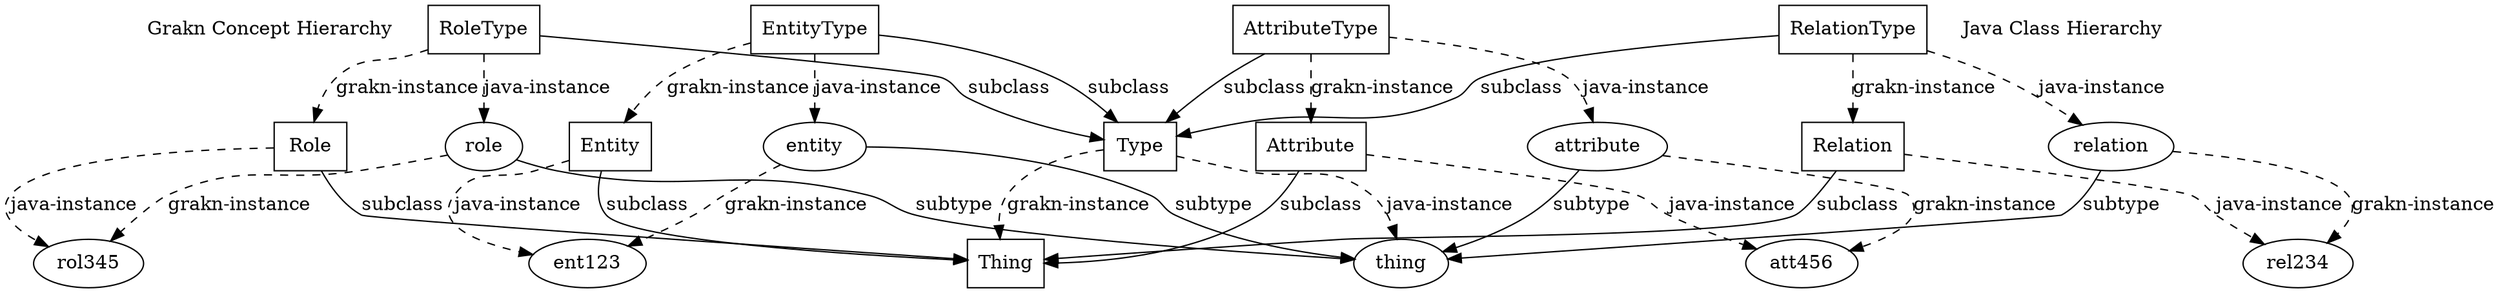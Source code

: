 digraph hypergraph {
    graph [splines = true]

    {
        GRAKN_HIERARCHY [shape = none, label = "Grakn Concept Hierarchy", pos = "3,7.25!"]
        node [shape = ellipse]

        {
            GRAKN_THING [label = "thing", pos = "3,6.5!"]
            GRAKN_ENTITY [label = "entity", pos = "0,4.0!"]
            GRAKN_RELATION [label = "relation", pos = "2,4.5!"]
            GRAKN_ROLE [label = "role", pos = "4,5!"]
            GRAKN_ATTRIBUTE [label = "attribute", pos = "6,5.5!"]

        }
        {
            GRAKN_ENT123 [label = "ent123", pos = "0,0!"]
            GRAKN_REL234 [label = "rel234", pos = "2,0.5!"]
            GRAKN_ROL345 [label = "rol345", pos = "4,1!"]
            GRAKN_ATT456 [label = "att456", pos = "6,1.5!"]
        }

        GRAKN_ENTITY -> GRAKN_THING [label = "subtype"]
        GRAKN_RELATION -> GRAKN_THING [label = "subtype"]
        GRAKN_ROLE -> GRAKN_THING [label = "subtype"]
        GRAKN_ATTRIBUTE -> GRAKN_THING [label = "subtype"]

        {
            edge [style = dashed]
            GRAKN_ENTITY -> GRAKN_ENT123 [label = "grakn-instance"]
            GRAKN_RELATION -> GRAKN_REL234 [label = "grakn-instance"]
            GRAKN_ROLE -> GRAKN_ROL345 [label = "grakn-instance"]
            GRAKN_ATTRIBUTE -> GRAKN_ATT456 [label = "grakn-instance"]
        }
    }

    {
        JAVA_HIERARCHY [shape = "none", label = "Java Class Hierarchy", pos = "11,7.25!"]
        node [shape = rectangle]

        {
            JAVA_TYPE [label = "Type", pos = "11,6.5!"]
            JAVA_ATTRIBUTE_TYPE [label = "AttributeType", pos = "8,5.5!"]
            JAVA_ROLE_TYPE [label = "RoleType", pos = "10,5!"]
            JAVA_RELATION_TYPE [label = "RelationType", pos = "12,4.5!"]
            JAVA_ENTITY_TYPE [label = "EntityType", pos = "14,4!"]
        }
        {
            JAVA_THING [label = "Thing", pos = "11,2.5!"]
            JAVA_ATTRIBUTE [label = "Attribute", pos = "8,1.5!"]
            JAVA_ROLE [label = "Role", pos = "10,1!"]
            JAVA_RELATION [label = "Relation", pos = "12,0.5!"]
            JAVA_ENTITY [label = "Entity", pos = "14,0!"]
        }

        JAVA_ENTITY_TYPE -> JAVA_TYPE [label = "subclass"]
        JAVA_RELATION_TYPE -> JAVA_TYPE [label = "subclass"]
        JAVA_ROLE_TYPE -> JAVA_TYPE [label = "subclass"]
        JAVA_ATTRIBUTE_TYPE -> JAVA_TYPE [label = "subclass"]

        JAVA_ENTITY -> JAVA_THING [label = "subclass"]
        JAVA_RELATION -> JAVA_THING [label = "subclass"]
        JAVA_ROLE -> JAVA_THING [label = "subclass"]
        JAVA_ATTRIBUTE -> JAVA_THING [label = "subclass"]

        {
            edge [style = dashed]
            JAVA_TYPE -> JAVA_THING [label = "grakn-instance"]
            JAVA_ENTITY_TYPE -> JAVA_ENTITY [label = "grakn-instance"]
            JAVA_RELATION_TYPE -> JAVA_RELATION [label = "grakn-instance"]
            JAVA_ROLE_TYPE -> JAVA_ROLE [label = "grakn-instance"]
            JAVA_ATTRIBUTE_TYPE -> JAVA_ATTRIBUTE [label = "grakn-instance"]
        }
    }

    {
        edge [style = dashed]

        JAVA_TYPE -> GRAKN_THING [label = "java-instance"]
        JAVA_ENTITY_TYPE -> GRAKN_ENTITY [label = "java-instance"]
        JAVA_RELATION_TYPE -> GRAKN_RELATION [label = "java-instance"]
        JAVA_ROLE_TYPE -> GRAKN_ROLE [label = "java-instance"]
        JAVA_ATTRIBUTE_TYPE -> GRAKN_ATTRIBUTE [label = "java-instance"]

        JAVA_ENTITY -> GRAKN_ENT123 [label = "java-instance"]
        JAVA_RELATION -> GRAKN_REL234 [label = "java-instance"]
        JAVA_ROLE -> GRAKN_ROL345 [label = "java-instance"]
        JAVA_ATTRIBUTE -> GRAKN_ATT456 [label = "java-instance"]
    }
}